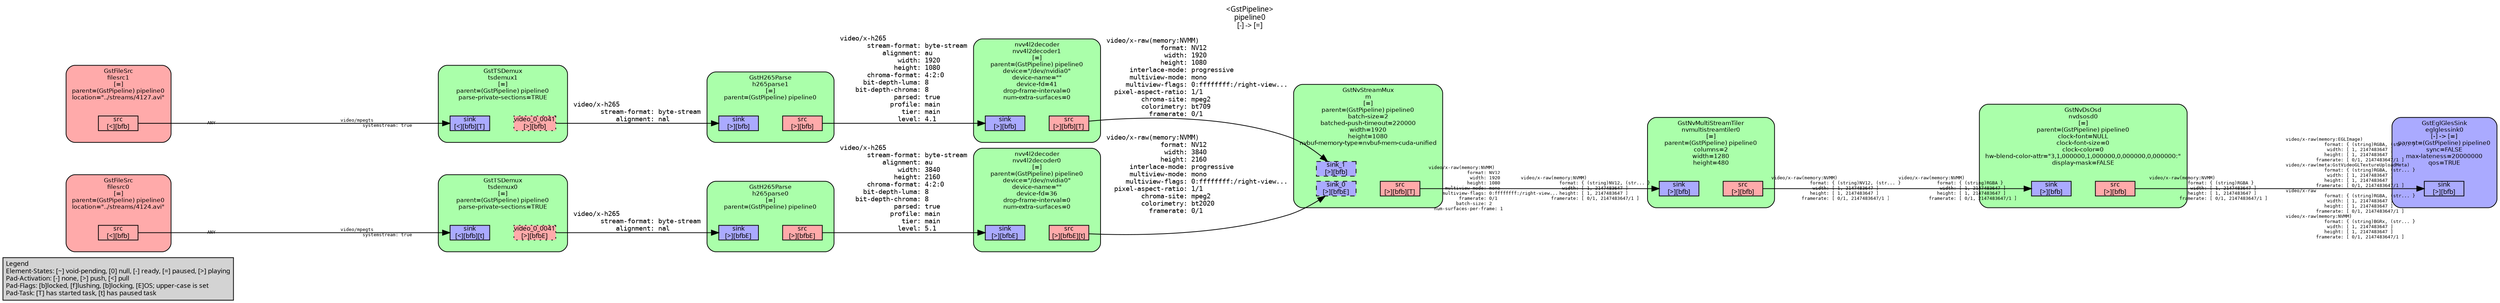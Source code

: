 digraph pipeline {
  rankdir=LR;
  fontname="sans";
  fontsize="10";
  labelloc=t;
  nodesep=.1;
  ranksep=.2;
  label="<GstPipeline>\npipeline0\n[-] -> [=]";
  node [style="filled,rounded", shape=box, fontsize="9", fontname="sans", margin="0.0,0.0"];
  edge [labelfontsize="6", fontsize="9", fontname="monospace"];
  
  legend [
    pos="0,0!",
    margin="0.05,0.05",
    style="filled",
    label="Legend\lElement-States: [~] void-pending, [0] null, [-] ready, [=] paused, [>] playing\lPad-Activation: [-] none, [>] push, [<] pull\lPad-Flags: [b]locked, [f]lushing, [b]locking, [E]OS; upper-case is set\lPad-Task: [T] has started task, [t] has paused task\l",
  ];
  subgraph cluster_eglglessink0_0x560e1f941ea0 {
    fontname="Bitstream Vera Sans";
    fontsize="8";
    style="filled,rounded";
    color=black;
    label="GstEglGlesSink\neglglessink0\n[-] -> [=]\nparent=(GstPipeline) pipeline0\nsync=FALSE\nmax-lateness=20000000\nqos=TRUE";
    subgraph cluster_eglglessink0_0x560e1f941ea0_sink {
      label="";
      style="invis";
      eglglessink0_0x560e1f941ea0_sink_0x560e1f39aac0 [color=black, fillcolor="#aaaaff", label="sink\n[>][bfb]", height="0.2", style="filled,solid"];
    }

    fillcolor="#aaaaff";
  }

  subgraph cluster_nvdsosd0_0x560e1f88ac10 {
    fontname="Bitstream Vera Sans";
    fontsize="8";
    style="filled,rounded";
    color=black;
    label="GstNvDsOsd\nnvdsosd0\n[=]\nparent=(GstPipeline) pipeline0\nclock-font=NULL\nclock-font-size=0\nclock-color=0\nhw-blend-color-attr=\"3,1,000000,1,000000,0,000000,0,000000:\"\ndisplay-mask=FALSE";
    subgraph cluster_nvdsosd0_0x560e1f88ac10_sink {
      label="";
      style="invis";
      nvdsosd0_0x560e1f88ac10_sink_0x560e1f39a620 [color=black, fillcolor="#aaaaff", label="sink\n[>][bfb]", height="0.2", style="filled,solid"];
    }

    subgraph cluster_nvdsosd0_0x560e1f88ac10_src {
      label="";
      style="invis";
      nvdsosd0_0x560e1f88ac10_src_0x560e1f39a870 [color=black, fillcolor="#ffaaaa", label="src\n[>][bfb]", height="0.2", style="filled,solid"];
    }

    nvdsosd0_0x560e1f88ac10_sink_0x560e1f39a620 -> nvdsosd0_0x560e1f88ac10_src_0x560e1f39a870 [style="invis"];
    fillcolor="#aaffaa";
  }

  nvdsosd0_0x560e1f88ac10_src_0x560e1f39a870 -> eglglessink0_0x560e1f941ea0_sink_0x560e1f39aac0 [labeldistance="10", labelangle="0", label="                                                  ", taillabel="video/x-raw(memory:NVMM)\l              format: { (string)RGBA }\l               width: [ 1, 2147483647 ]\l              height: [ 1, 2147483647 ]\l           framerate: [ 0/1, 2147483647/1 ]\l", headlabel="video/x-raw(memory:EGLImage)\l              format: { (string)RGBA, (str... }\l               width: [ 1, 2147483647 ]\l              height: [ 1, 2147483647 ]\l           framerate: [ 0/1, 2147483647/1 ]\lvideo/x-raw(meta:GstVideoGLTextureUploadMeta)\l              format: { (string)RGBA, (str... }\l               width: [ 1, 2147483647 ]\l              height: [ 1, 2147483647 ]\l           framerate: [ 0/1, 2147483647/1 ]\lvideo/x-raw\l              format: { (string)RGBA, (str... }\l               width: [ 1, 2147483647 ]\l              height: [ 1, 2147483647 ]\l           framerate: [ 0/1, 2147483647/1 ]\lvideo/x-raw(memory:NVMM)\l              format: { (string)BGRx, (str... }\l               width: [ 1, 2147483647 ]\l              height: [ 1, 2147483647 ]\l           framerate: [ 0/1, 2147483647/1 ]\l"]
  subgraph cluster_nvmultistreamtiler0_0x560e1f3550d0 {
    fontname="Bitstream Vera Sans";
    fontsize="8";
    style="filled,rounded";
    color=black;
    label="GstNvMultiStreamTiler\nnvmultistreamtiler0\n[=]\nparent=(GstPipeline) pipeline0\ncolumns=2\nwidth=1280\nheight=480";
    subgraph cluster_nvmultistreamtiler0_0x560e1f3550d0_sink {
      label="";
      style="invis";
      nvmultistreamtiler0_0x560e1f3550d0_sink_0x560e1f39a180 [color=black, fillcolor="#aaaaff", label="sink\n[>][bfb]", height="0.2", style="filled,solid"];
    }

    subgraph cluster_nvmultistreamtiler0_0x560e1f3550d0_src {
      label="";
      style="invis";
      nvmultistreamtiler0_0x560e1f3550d0_src_0x560e1f39a3d0 [color=black, fillcolor="#ffaaaa", label="src\n[>][bfb]", height="0.2", style="filled,solid"];
    }

    nvmultistreamtiler0_0x560e1f3550d0_sink_0x560e1f39a180 -> nvmultistreamtiler0_0x560e1f3550d0_src_0x560e1f39a3d0 [style="invis"];
    fillcolor="#aaffaa";
  }

  nvmultistreamtiler0_0x560e1f3550d0_src_0x560e1f39a3d0 -> nvdsosd0_0x560e1f88ac10_sink_0x560e1f39a620 [labeldistance="10", labelangle="0", label="                                                  ", taillabel="video/x-raw(memory:NVMM)\l              format: { (string)NV12, (str... }\l               width: [ 1, 2147483647 ]\l              height: [ 1, 2147483647 ]\l           framerate: [ 0/1, 2147483647/1 ]\l", headlabel="video/x-raw(memory:NVMM)\l              format: { (string)RGBA }\l               width: [ 1, 2147483647 ]\l              height: [ 1, 2147483647 ]\l           framerate: [ 0/1, 2147483647/1 ]\l"]
  subgraph cluster_m_0x560e1f398030 {
    fontname="Bitstream Vera Sans";
    fontsize="8";
    style="filled,rounded";
    color=black;
    label="GstNvStreamMux\nm\n[=]\nparent=(GstPipeline) pipeline0\nbatch-size=2\nbatched-push-timeout=220000\nwidth=1920\nheight=1080\nnvbuf-memory-type=nvbuf-mem-cuda-unified";
    subgraph cluster_m_0x560e1f398030_sink {
      label="";
      style="invis";
      m_0x560e1f398030_sink_0_0x560e1f39ad10 [color=black, fillcolor="#aaaaff", label="sink_0\n[>][bfbE]", height="0.2", style="filled,dashed"];
      m_0x560e1f398030_sink_1_0x560e1f39af60 [color=black, fillcolor="#aaaaff", label="sink_1\n[>][bfb]", height="0.2", style="filled,dashed"];
    }

    subgraph cluster_m_0x560e1f398030_src {
      label="";
      style="invis";
      m_0x560e1f398030_src_0x560e1f269ce0 [color=black, fillcolor="#ffaaaa", label="src\n[>][bfb][T]", height="0.2", style="filled,solid"];
    }

    m_0x560e1f398030_sink_0_0x560e1f39ad10 -> m_0x560e1f398030_src_0x560e1f269ce0 [style="invis"];
    fillcolor="#aaffaa";
  }

  m_0x560e1f398030_src_0x560e1f269ce0 -> nvmultistreamtiler0_0x560e1f3550d0_sink_0x560e1f39a180 [labeldistance="10", labelangle="0", label="                                                  ", taillabel="video/x-raw(memory:NVMM)\l              format: NV12\l               width: 1920\l              height: 1080\l      multiview-mode: mono\l     multiview-flags: 0:ffffffff:/right-view...\l           framerate: 0/1\l          batch-size: 2\l  num-surfaces-per-frame: 1\l", headlabel="video/x-raw(memory:NVMM)\l              format: { (string)NV12, (str... }\l               width: [ 1, 2147483647 ]\l              height: [ 1, 2147483647 ]\l           framerate: [ 0/1, 2147483647/1 ]\l"]
  subgraph cluster_nvv4l2decoder1_0x560e1f2c01a0 {
    fontname="Bitstream Vera Sans";
    fontsize="8";
    style="filled,rounded";
    color=black;
    label="nvv4l2decoder\nnvv4l2decoder1\n[=]\nparent=(GstPipeline) pipeline0\ndevice=\"/dev/nvidia0\"\ndevice-name=\"\"\ndevice-fd=41\ndrop-frame-interval=0\nnum-extra-surfaces=0";
    subgraph cluster_nvv4l2decoder1_0x560e1f2c01a0_sink {
      label="";
      style="invis";
      nvv4l2decoder1_0x560e1f2c01a0_sink_0x560e1f269840 [color=black, fillcolor="#aaaaff", label="sink\n[>][bfb]", height="0.2", style="filled,solid"];
    }

    subgraph cluster_nvv4l2decoder1_0x560e1f2c01a0_src {
      label="";
      style="invis";
      nvv4l2decoder1_0x560e1f2c01a0_src_0x560e1f269a90 [color=black, fillcolor="#ffaaaa", label="src\n[>][bfb][T]", height="0.2", style="filled,solid"];
    }

    nvv4l2decoder1_0x560e1f2c01a0_sink_0x560e1f269840 -> nvv4l2decoder1_0x560e1f2c01a0_src_0x560e1f269a90 [style="invis"];
    fillcolor="#aaffaa";
  }

  nvv4l2decoder1_0x560e1f2c01a0_src_0x560e1f269a90 -> m_0x560e1f398030_sink_1_0x560e1f39af60 [label="video/x-raw(memory:NVMM)\l              format: NV12\l               width: 1920\l              height: 1080\l      interlace-mode: progressive\l      multiview-mode: mono\l     multiview-flags: 0:ffffffff:/right-view...\l  pixel-aspect-ratio: 1/1\l         chroma-site: mpeg2\l         colorimetry: bt709\l           framerate: 0/1\l"]
  subgraph cluster_h265parse1_0x560e1f2bce80 {
    fontname="Bitstream Vera Sans";
    fontsize="8";
    style="filled,rounded";
    color=black;
    label="GstH265Parse\nh265parse1\n[=]\nparent=(GstPipeline) pipeline0";
    subgraph cluster_h265parse1_0x560e1f2bce80_sink {
      label="";
      style="invis";
      h265parse1_0x560e1f2bce80_sink_0x560e1f2693a0 [color=black, fillcolor="#aaaaff", label="sink\n[>][bfb]", height="0.2", style="filled,solid"];
    }

    subgraph cluster_h265parse1_0x560e1f2bce80_src {
      label="";
      style="invis";
      h265parse1_0x560e1f2bce80_src_0x560e1f2695f0 [color=black, fillcolor="#ffaaaa", label="src\n[>][bfb]", height="0.2", style="filled,solid"];
    }

    h265parse1_0x560e1f2bce80_sink_0x560e1f2693a0 -> h265parse1_0x560e1f2bce80_src_0x560e1f2695f0 [style="invis"];
    fillcolor="#aaffaa";
  }

  h265parse1_0x560e1f2bce80_src_0x560e1f2695f0 -> nvv4l2decoder1_0x560e1f2c01a0_sink_0x560e1f269840 [label="video/x-h265\l       stream-format: byte-stream\l           alignment: au\l               width: 1920\l              height: 1080\l       chroma-format: 4:2:0\l      bit-depth-luma: 8\l    bit-depth-chroma: 8\l              parsed: true\l             profile: main\l                tier: main\l               level: 4.1\l"]
  subgraph cluster_tsdemux1_0x560e1f26e2f0 {
    fontname="Bitstream Vera Sans";
    fontsize="8";
    style="filled,rounded";
    color=black;
    label="GstTSDemux\ntsdemux1\n[=]\nparent=(GstPipeline) pipeline0\nparse-private-sections=TRUE";
    subgraph cluster_tsdemux1_0x560e1f26e2f0_sink {
      label="";
      style="invis";
      tsdemux1_0x560e1f26e2f0_sink_0x560e1f269150 [color=black, fillcolor="#aaaaff", label="sink\n[<][bfb][T]", height="0.2", style="filled,solid"];
    }

    subgraph cluster_tsdemux1_0x560e1f26e2f0_src {
      label="";
      style="invis";
      tsdemux1_0x560e1f26e2f0_video_0_0041_0x560e1f39baf0 [color=black, fillcolor="#ffaaaa", label="video_0_0041\n[>][bfb]", height="0.2", style="filled,dotted"];
    }

    tsdemux1_0x560e1f26e2f0_sink_0x560e1f269150 -> tsdemux1_0x560e1f26e2f0_video_0_0041_0x560e1f39baf0 [style="invis"];
    fillcolor="#aaffaa";
  }

  tsdemux1_0x560e1f26e2f0_video_0_0041_0x560e1f39baf0 -> h265parse1_0x560e1f2bce80_sink_0x560e1f2693a0 [label="video/x-h265\l       stream-format: byte-stream\l           alignment: nal\l"]
  subgraph cluster_filesrc1_0x560e1f2666e0 {
    fontname="Bitstream Vera Sans";
    fontsize="8";
    style="filled,rounded";
    color=black;
    label="GstFileSrc\nfilesrc1\n[=]\nparent=(GstPipeline) pipeline0\nlocation=\"../streams/4127.avi\"";
    subgraph cluster_filesrc1_0x560e1f2666e0_src {
      label="";
      style="invis";
      filesrc1_0x560e1f2666e0_src_0x560e1f268f00 [color=black, fillcolor="#ffaaaa", label="src\n[<][bfb]", height="0.2", style="filled,solid"];
    }

    fillcolor="#ffaaaa";
  }

  filesrc1_0x560e1f2666e0_src_0x560e1f268f00 -> tsdemux1_0x560e1f26e2f0_sink_0x560e1f269150 [labeldistance="10", labelangle="0", label="                                                  ", taillabel="ANY", headlabel="video/mpegts\l        systemstream: true\l"]
  subgraph cluster_nvv4l2decoder0_0x560e1f2a4da0 {
    fontname="Bitstream Vera Sans";
    fontsize="8";
    style="filled,rounded";
    color=black;
    label="nvv4l2decoder\nnvv4l2decoder0\n[=]\nparent=(GstPipeline) pipeline0\ndevice=\"/dev/nvidia0\"\ndevice-name=\"\"\ndevice-fd=36\ndrop-frame-interval=0\nnum-extra-surfaces=0";
    subgraph cluster_nvv4l2decoder0_0x560e1f2a4da0_sink {
      label="";
      style="invis";
      nvv4l2decoder0_0x560e1f2a4da0_sink_0x560e1f268a60 [color=black, fillcolor="#aaaaff", label="sink\n[>][bfbE]", height="0.2", style="filled,solid"];
    }

    subgraph cluster_nvv4l2decoder0_0x560e1f2a4da0_src {
      label="";
      style="invis";
      nvv4l2decoder0_0x560e1f2a4da0_src_0x560e1f268cb0 [color=black, fillcolor="#ffaaaa", label="src\n[>][bfbE][t]", height="0.2", style="filled,solid"];
    }

    nvv4l2decoder0_0x560e1f2a4da0_sink_0x560e1f268a60 -> nvv4l2decoder0_0x560e1f2a4da0_src_0x560e1f268cb0 [style="invis"];
    fillcolor="#aaffaa";
  }

  nvv4l2decoder0_0x560e1f2a4da0_src_0x560e1f268cb0 -> m_0x560e1f398030_sink_0_0x560e1f39ad10 [label="video/x-raw(memory:NVMM)\l              format: NV12\l               width: 3840\l              height: 2160\l      interlace-mode: progressive\l      multiview-mode: mono\l     multiview-flags: 0:ffffffff:/right-view...\l  pixel-aspect-ratio: 1/1\l         chroma-site: mpeg2\l         colorimetry: bt2020\l           framerate: 0/1\l"]
  subgraph cluster_h265parse0_0x560e1f288260 {
    fontname="Bitstream Vera Sans";
    fontsize="8";
    style="filled,rounded";
    color=black;
    label="GstH265Parse\nh265parse0\n[=]\nparent=(GstPipeline) pipeline0";
    subgraph cluster_h265parse0_0x560e1f288260_sink {
      label="";
      style="invis";
      h265parse0_0x560e1f288260_sink_0x560e1f2685c0 [color=black, fillcolor="#aaaaff", label="sink\n[>][bfbE]", height="0.2", style="filled,solid"];
    }

    subgraph cluster_h265parse0_0x560e1f288260_src {
      label="";
      style="invis";
      h265parse0_0x560e1f288260_src_0x560e1f268810 [color=black, fillcolor="#ffaaaa", label="src\n[>][bfbE]", height="0.2", style="filled,solid"];
    }

    h265parse0_0x560e1f288260_sink_0x560e1f2685c0 -> h265parse0_0x560e1f288260_src_0x560e1f268810 [style="invis"];
    fillcolor="#aaffaa";
  }

  h265parse0_0x560e1f288260_src_0x560e1f268810 -> nvv4l2decoder0_0x560e1f2a4da0_sink_0x560e1f268a60 [label="video/x-h265\l       stream-format: byte-stream\l           alignment: au\l               width: 3840\l              height: 2160\l       chroma-format: 4:2:0\l      bit-depth-luma: 8\l    bit-depth-chroma: 8\l              parsed: true\l             profile: main\l                tier: main\l               level: 5.1\l"]
  subgraph cluster_tsdemux0_0x560e1f26e010 {
    fontname="Bitstream Vera Sans";
    fontsize="8";
    style="filled,rounded";
    color=black;
    label="GstTSDemux\ntsdemux0\n[=]\nparent=(GstPipeline) pipeline0\nparse-private-sections=TRUE";
    subgraph cluster_tsdemux0_0x560e1f26e010_sink {
      label="";
      style="invis";
      tsdemux0_0x560e1f26e010_sink_0x560e1f268370 [color=black, fillcolor="#aaaaff", label="sink\n[<][bfb][t]", height="0.2", style="filled,solid"];
    }

    subgraph cluster_tsdemux0_0x560e1f26e010_src {
      label="";
      style="invis";
      tsdemux0_0x560e1f26e010_video_0_0041_0x560e1f39b1b0 [color=black, fillcolor="#ffaaaa", label="video_0_0041\n[>][bfbE]", height="0.2", style="filled,dotted"];
    }

    tsdemux0_0x560e1f26e010_sink_0x560e1f268370 -> tsdemux0_0x560e1f26e010_video_0_0041_0x560e1f39b1b0 [style="invis"];
    fillcolor="#aaffaa";
  }

  tsdemux0_0x560e1f26e010_video_0_0041_0x560e1f39b1b0 -> h265parse0_0x560e1f288260_sink_0x560e1f2685c0 [label="video/x-h265\l       stream-format: byte-stream\l           alignment: nal\l"]
  subgraph cluster_filesrc0_0x560e1f266350 {
    fontname="Bitstream Vera Sans";
    fontsize="8";
    style="filled,rounded";
    color=black;
    label="GstFileSrc\nfilesrc0\n[=]\nparent=(GstPipeline) pipeline0\nlocation=\"../streams/4124.avi\"";
    subgraph cluster_filesrc0_0x560e1f266350_src {
      label="";
      style="invis";
      filesrc0_0x560e1f266350_src_0x560e1f268120 [color=black, fillcolor="#ffaaaa", label="src\n[<][bfb]", height="0.2", style="filled,solid"];
    }

    fillcolor="#ffaaaa";
  }

  filesrc0_0x560e1f266350_src_0x560e1f268120 -> tsdemux0_0x560e1f26e010_sink_0x560e1f268370 [labeldistance="10", labelangle="0", label="                                                  ", taillabel="ANY", headlabel="video/mpegts\l        systemstream: true\l"]
}
